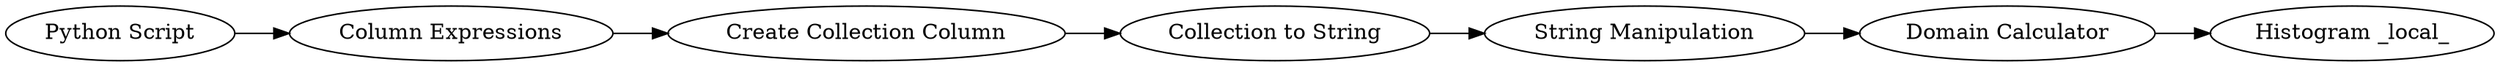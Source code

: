 digraph {
	10 -> 9
	3 -> 5
	6 -> 10
	5 -> 6
	1 -> 2
	2 -> 3
	5 [label="Collection to String"]
	1 [label="Python Script"]
	9 [label="Histogram _local_"]
	6 [label="String Manipulation"]
	3 [label="Create Collection Column"]
	2 [label="Column Expressions"]
	10 [label="Domain Calculator"]
	rankdir=LR
}
